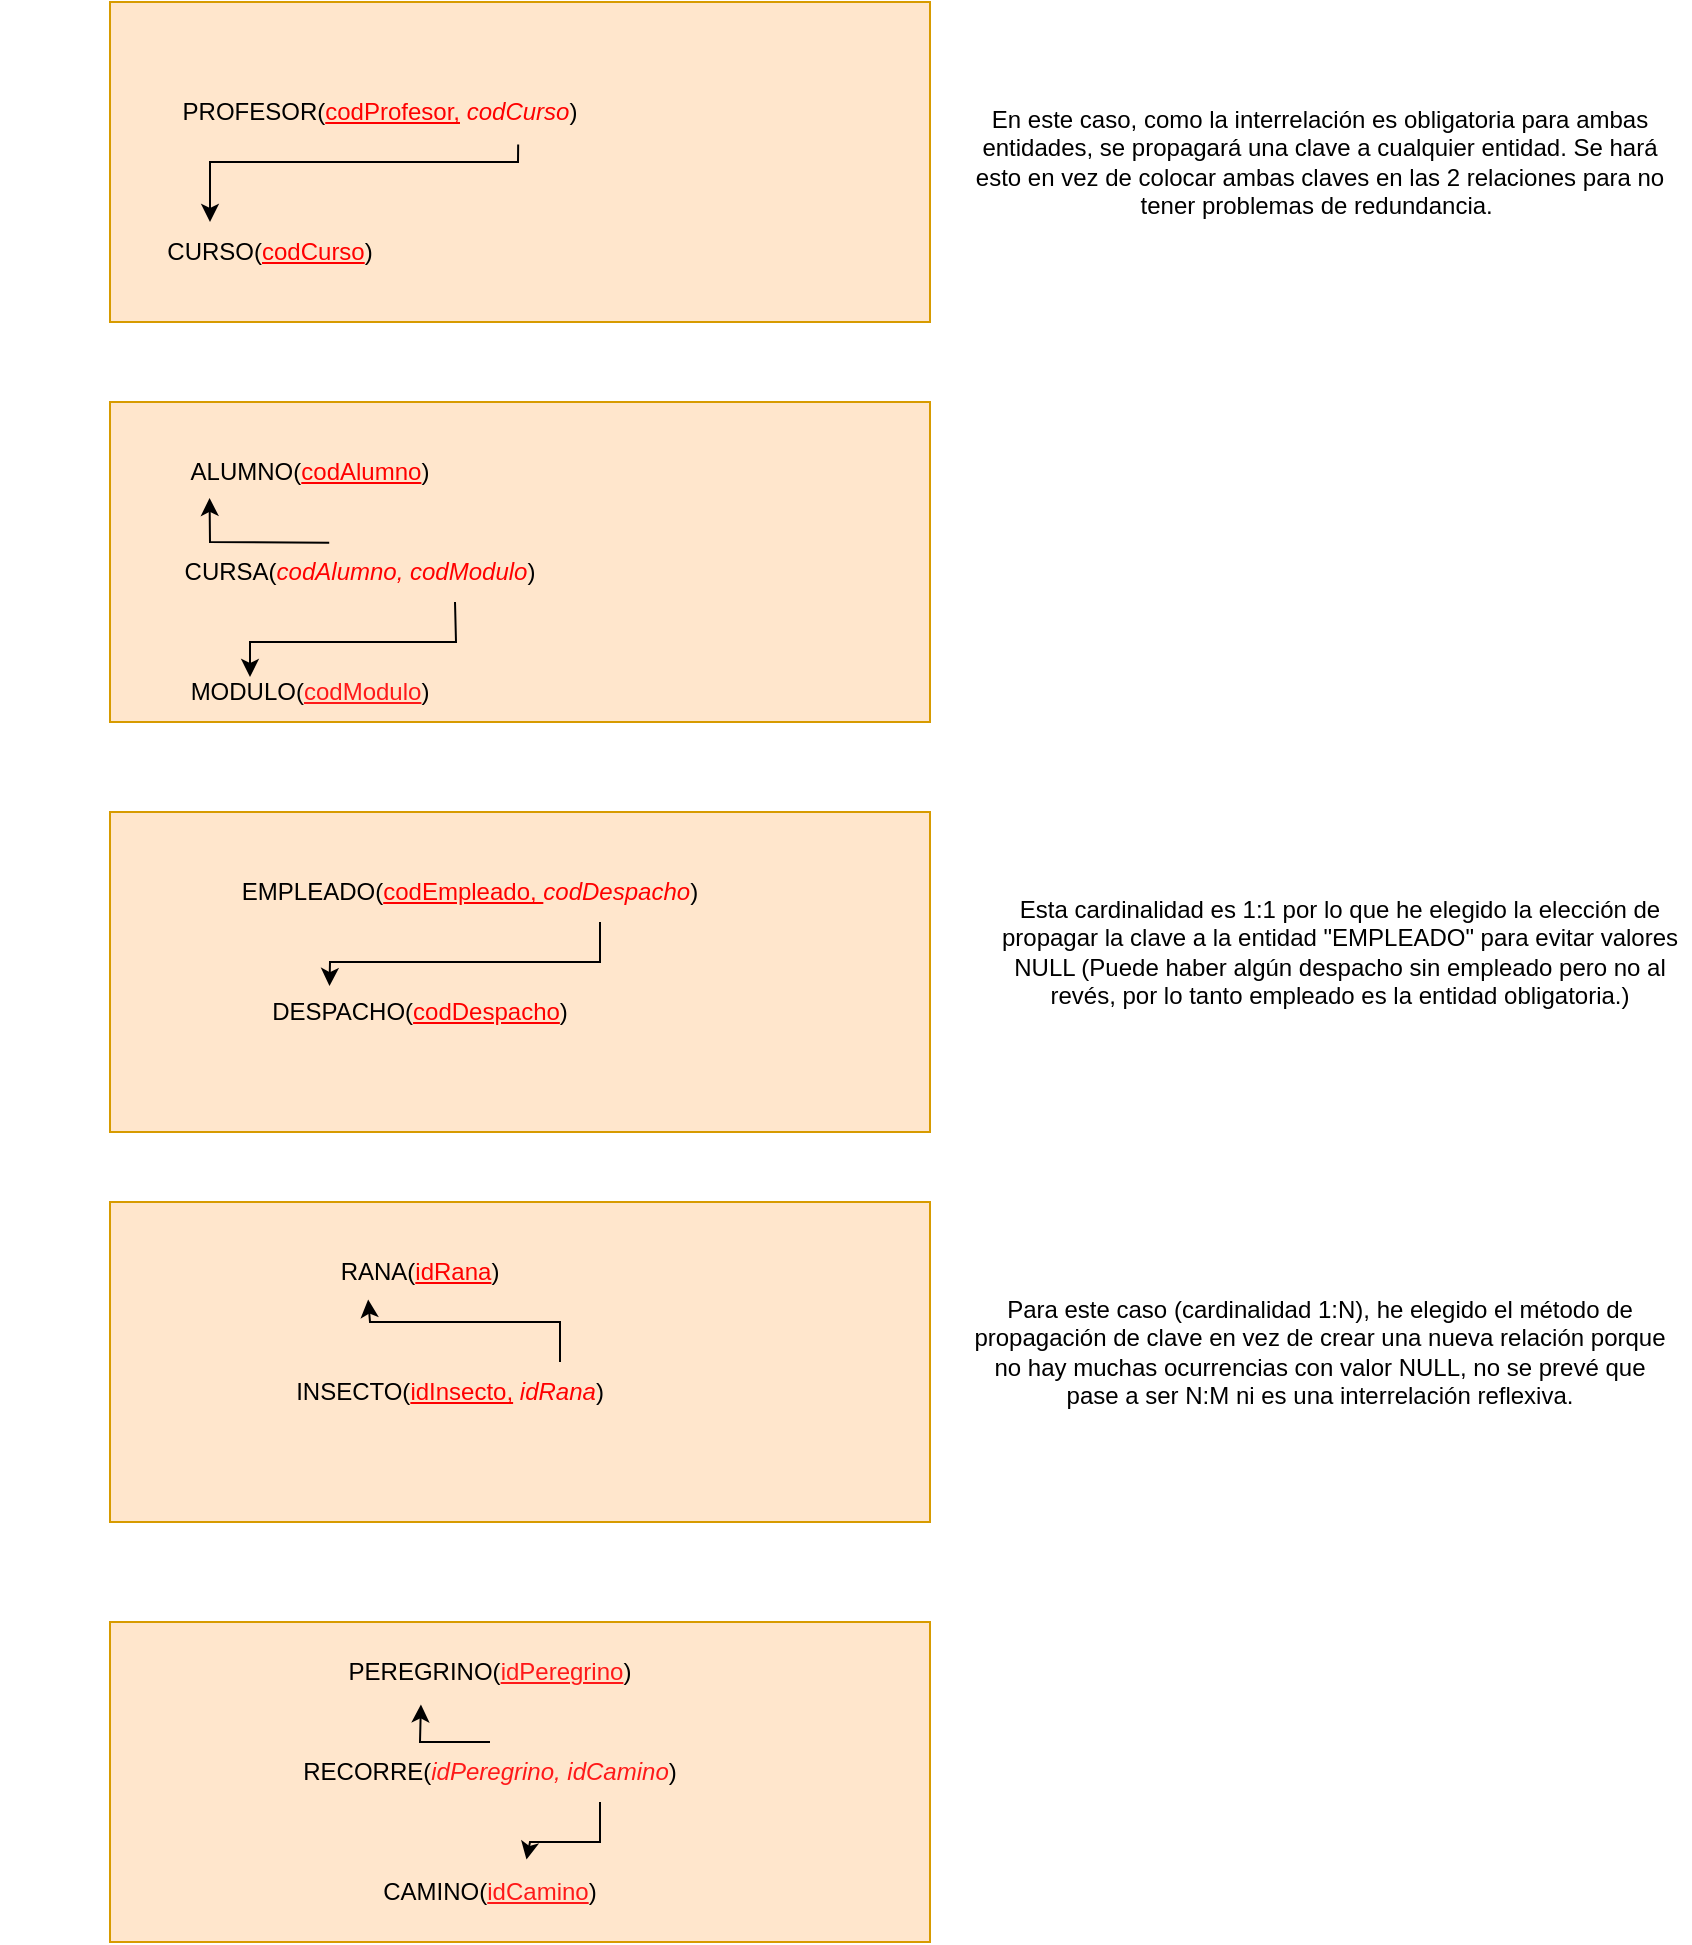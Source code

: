 <mxfile version="22.1.0" type="device">
  <diagram name="Página-1" id="968DlaEVARr_aiG5nSL3">
    <mxGraphModel dx="2117" dy="597" grid="1" gridSize="10" guides="1" tooltips="1" connect="1" arrows="1" fold="1" page="1" pageScale="1" pageWidth="827" pageHeight="1169" math="0" shadow="0">
      <root>
        <mxCell id="0" />
        <mxCell id="1" parent="0" />
        <mxCell id="DXzAuBaK7Yp7YgB7Ne8J-1" value="" style="rounded=0;whiteSpace=wrap;html=1;fillColor=#ffe6cc;strokeColor=#d79b00;" parent="1" vertex="1">
          <mxGeometry x="30" y="20" width="410" height="160" as="geometry" />
        </mxCell>
        <mxCell id="h4uUW1XpscnIHp1KI2hc-1" value="PROFESOR(&lt;font color=&quot;#ff0000&quot;&gt;&lt;u&gt;codProfesor,&lt;/u&gt; &lt;i style=&quot;&quot;&gt;codCurso&lt;/i&gt;&lt;/font&gt;)" style="text;html=1;strokeColor=none;fillColor=none;align=center;verticalAlign=middle;whiteSpace=wrap;rounded=0;" parent="1" vertex="1">
          <mxGeometry x="55" y="60" width="220" height="30" as="geometry" />
        </mxCell>
        <mxCell id="h4uUW1XpscnIHp1KI2hc-3" value="CURSO(&lt;font color=&quot;#ff0000&quot;&gt;&lt;u&gt;codCurso&lt;/u&gt;&lt;/font&gt;)" style="text;html=1;strokeColor=none;fillColor=none;align=center;verticalAlign=middle;whiteSpace=wrap;rounded=0;" parent="1" vertex="1">
          <mxGeometry x="80" y="130" width="60" height="30" as="geometry" />
        </mxCell>
        <mxCell id="h4uUW1XpscnIHp1KI2hc-8" value="" style="rounded=0;whiteSpace=wrap;html=1;fillColor=#ffe6cc;strokeColor=#d79b00;" parent="1" vertex="1">
          <mxGeometry x="30" y="220" width="410" height="160" as="geometry" />
        </mxCell>
        <mxCell id="h4uUW1XpscnIHp1KI2hc-9" value="ALUMNO(&lt;font color=&quot;#ff0000&quot;&gt;&lt;u&gt;codAlumno&lt;/u&gt;&lt;/font&gt;)" style="text;html=1;strokeColor=none;fillColor=none;align=center;verticalAlign=middle;whiteSpace=wrap;rounded=0;" parent="1" vertex="1">
          <mxGeometry x="-25" y="240" width="310" height="30" as="geometry" />
        </mxCell>
        <mxCell id="h4uUW1XpscnIHp1KI2hc-10" value="CURSA(&lt;font color=&quot;#ff0000&quot;&gt;&lt;i&gt;codAlumno, codModulo&lt;/i&gt;&lt;/font&gt;)" style="text;html=1;strokeColor=none;fillColor=none;align=center;verticalAlign=middle;whiteSpace=wrap;rounded=0;" parent="1" vertex="1">
          <mxGeometry x="60" y="290" width="190" height="30" as="geometry" />
        </mxCell>
        <mxCell id="h4uUW1XpscnIHp1KI2hc-11" value="En este caso, como la interrelación es obligatoria para ambas entidades, se propagará una clave a cualquier entidad. Se hará esto en vez de colocar ambas claves en las 2 relaciones para no tener problemas de redundancia.&amp;nbsp;" style="text;html=1;strokeColor=none;fillColor=none;align=center;verticalAlign=middle;whiteSpace=wrap;rounded=0;" parent="1" vertex="1">
          <mxGeometry x="460" y="85" width="350" height="30" as="geometry" />
        </mxCell>
        <mxCell id="UUTQB9R0SW_KmMfY996y-2" value="MODULO(&lt;font color=&quot;#ff1919&quot;&gt;&lt;u&gt;codModulo&lt;/u&gt;&lt;/font&gt;)" style="text;html=1;strokeColor=none;fillColor=none;align=center;verticalAlign=middle;whiteSpace=wrap;rounded=0;" parent="1" vertex="1">
          <mxGeometry x="100" y="350" width="60" height="30" as="geometry" />
        </mxCell>
        <mxCell id="UUTQB9R0SW_KmMfY996y-6" value="" style="rounded=0;whiteSpace=wrap;html=1;fillColor=#ffe6cc;strokeColor=#d79b00;" parent="1" vertex="1">
          <mxGeometry x="30" y="425" width="410" height="160" as="geometry" />
        </mxCell>
        <mxCell id="UUTQB9R0SW_KmMfY996y-7" value="EMPLEADO(&lt;font color=&quot;#ff0000&quot;&gt;&lt;u&gt;codEmpleado, &lt;/u&gt;&lt;i style=&quot;&quot;&gt;codDespacho&lt;/i&gt;&lt;/font&gt;)" style="text;html=1;strokeColor=none;fillColor=none;align=center;verticalAlign=middle;whiteSpace=wrap;rounded=0;" parent="1" vertex="1">
          <mxGeometry x="80" y="450" width="260" height="30" as="geometry" />
        </mxCell>
        <mxCell id="UUTQB9R0SW_KmMfY996y-8" value="DESPACHO(&lt;font color=&quot;#ff0000&quot;&gt;&lt;u&gt;codDespacho&lt;/u&gt;&lt;/font&gt;)" style="text;html=1;strokeColor=none;fillColor=none;align=center;verticalAlign=middle;whiteSpace=wrap;rounded=0;" parent="1" vertex="1">
          <mxGeometry x="60" y="510" width="250" height="30" as="geometry" />
        </mxCell>
        <mxCell id="UUTQB9R0SW_KmMfY996y-10" value="Esta cardinalidad es 1:1 por lo que he elegido la elección de propagar la clave a la entidad &quot;EMPLEADO&quot; para evitar valores NULL (Puede haber algún despacho sin empleado pero no al revés, por lo tanto empleado es la entidad obligatoria.)" style="text;html=1;strokeColor=none;fillColor=none;align=center;verticalAlign=middle;whiteSpace=wrap;rounded=0;" parent="1" vertex="1">
          <mxGeometry x="470" y="480" width="350" height="30" as="geometry" />
        </mxCell>
        <mxCell id="UUTQB9R0SW_KmMfY996y-11" value="" style="rounded=0;whiteSpace=wrap;html=1;fillColor=#ffe6cc;strokeColor=#d79b00;" parent="1" vertex="1">
          <mxGeometry x="30" y="620" width="410" height="160" as="geometry" />
        </mxCell>
        <mxCell id="UUTQB9R0SW_KmMfY996y-12" value="RANA(&lt;font color=&quot;#ff0000&quot;&gt;&lt;u&gt;idRana&lt;/u&gt;&lt;/font&gt;)" style="text;html=1;strokeColor=none;fillColor=none;align=center;verticalAlign=middle;whiteSpace=wrap;rounded=0;" parent="1" vertex="1">
          <mxGeometry x="50" y="640" width="270" height="30" as="geometry" />
        </mxCell>
        <mxCell id="UUTQB9R0SW_KmMfY996y-13" value="INSECTO(&lt;font color=&quot;#ff0000&quot;&gt;&lt;u&gt;idInsecto,&lt;/u&gt;&lt;i style=&quot;&quot;&gt; idRana&lt;/i&gt;&lt;/font&gt;)" style="text;html=1;strokeColor=none;fillColor=none;align=center;verticalAlign=middle;whiteSpace=wrap;rounded=0;" parent="1" vertex="1">
          <mxGeometry x="90" y="700" width="220" height="30" as="geometry" />
        </mxCell>
        <mxCell id="UUTQB9R0SW_KmMfY996y-14" value="Para este caso (cardinalidad 1:N), he elegido el método de propagación de clave en vez de crear una nueva relación porque no hay muchas ocurrencias con valor NULL, no se prevé que pase a ser N:M ni es una interrelación reflexiva." style="text;html=1;strokeColor=none;fillColor=none;align=center;verticalAlign=middle;whiteSpace=wrap;rounded=0;" parent="1" vertex="1">
          <mxGeometry x="460" y="680" width="350" height="30" as="geometry" />
        </mxCell>
        <mxCell id="UUTQB9R0SW_KmMfY996y-15" value="" style="rounded=0;whiteSpace=wrap;html=1;fillColor=#ffe6cc;strokeColor=#d79b00;" parent="1" vertex="1">
          <mxGeometry x="30" y="830" width="410" height="160" as="geometry" />
        </mxCell>
        <mxCell id="UUTQB9R0SW_KmMfY996y-16" value="PEREGRINO(&lt;font color=&quot;#ff1919&quot;&gt;&lt;u&gt;idPeregrino&lt;/u&gt;&lt;/font&gt;)" style="text;html=1;strokeColor=none;fillColor=none;align=center;verticalAlign=middle;whiteSpace=wrap;rounded=0;" parent="1" vertex="1">
          <mxGeometry x="110" y="840" width="220" height="30" as="geometry" />
        </mxCell>
        <mxCell id="UUTQB9R0SW_KmMfY996y-17" value="RECORRE(&lt;font color=&quot;#ff1919&quot;&gt;&lt;i style=&quot;&quot;&gt;idPeregrino, idCamino&lt;/i&gt;&lt;/font&gt;)" style="text;html=1;strokeColor=none;fillColor=none;align=center;verticalAlign=middle;whiteSpace=wrap;rounded=0;" parent="1" vertex="1">
          <mxGeometry x="110" y="890" width="220" height="30" as="geometry" />
        </mxCell>
        <mxCell id="UUTQB9R0SW_KmMfY996y-18" value="CAMINO(&lt;font color=&quot;#ff1919&quot;&gt;&lt;u&gt;idCamino&lt;/u&gt;&lt;/font&gt;)" style="text;html=1;strokeColor=none;fillColor=none;align=center;verticalAlign=middle;whiteSpace=wrap;rounded=0;" parent="1" vertex="1">
          <mxGeometry x="110" y="950" width="220" height="30" as="geometry" />
        </mxCell>
        <mxCell id="UUTQB9R0SW_KmMfY996y-19" value="" style="endArrow=classic;html=1;rounded=0;" parent="1" source="UUTQB9R0SW_KmMfY996y-11" edge="1">
          <mxGeometry width="50" height="50" relative="1" as="geometry">
            <mxPoint x="390" y="800" as="sourcePoint" />
            <mxPoint x="440" y="750" as="targetPoint" />
          </mxGeometry>
        </mxCell>
        <mxCell id="gAN25m0yJiHmK33N9cMg-1" value="" style="endArrow=classic;html=1;rounded=0;exitX=0.814;exitY=1.04;exitDx=0;exitDy=0;exitPerimeter=0;entryX=0;entryY=0;entryDx=0;entryDy=0;" edge="1" parent="1" source="h4uUW1XpscnIHp1KI2hc-1" target="h4uUW1XpscnIHp1KI2hc-3">
          <mxGeometry width="50" height="50" relative="1" as="geometry">
            <mxPoint x="390" y="180" as="sourcePoint" />
            <mxPoint x="440" y="130" as="targetPoint" />
            <Array as="points">
              <mxPoint x="234" y="100" />
              <mxPoint x="80" y="100" />
            </Array>
          </mxGeometry>
        </mxCell>
        <mxCell id="gAN25m0yJiHmK33N9cMg-2" value="" style="endArrow=classic;html=1;rounded=0;exitX=0.419;exitY=0.013;exitDx=0;exitDy=0;exitPerimeter=0;entryX=0.338;entryY=0.933;entryDx=0;entryDy=0;entryPerimeter=0;" edge="1" parent="1" source="h4uUW1XpscnIHp1KI2hc-10" target="h4uUW1XpscnIHp1KI2hc-9">
          <mxGeometry width="50" height="50" relative="1" as="geometry">
            <mxPoint x="390" y="340" as="sourcePoint" />
            <mxPoint x="440" y="290" as="targetPoint" />
            <Array as="points">
              <mxPoint x="80" y="290" />
            </Array>
          </mxGeometry>
        </mxCell>
        <mxCell id="gAN25m0yJiHmK33N9cMg-3" value="" style="endArrow=classic;html=1;rounded=0;exitX=0.75;exitY=1;exitDx=0;exitDy=0;entryX=0;entryY=0.25;entryDx=0;entryDy=0;" edge="1" parent="1" source="h4uUW1XpscnIHp1KI2hc-10" target="UUTQB9R0SW_KmMfY996y-2">
          <mxGeometry width="50" height="50" relative="1" as="geometry">
            <mxPoint x="390" y="340" as="sourcePoint" />
            <mxPoint x="440" y="290" as="targetPoint" />
            <Array as="points">
              <mxPoint x="203" y="340" />
              <mxPoint x="100" y="340" />
            </Array>
          </mxGeometry>
        </mxCell>
        <mxCell id="gAN25m0yJiHmK33N9cMg-4" value="" style="endArrow=classic;html=1;rounded=0;exitX=0.75;exitY=1;exitDx=0;exitDy=0;entryX=0.319;entryY=0.067;entryDx=0;entryDy=0;entryPerimeter=0;" edge="1" parent="1" source="UUTQB9R0SW_KmMfY996y-7" target="UUTQB9R0SW_KmMfY996y-8">
          <mxGeometry width="50" height="50" relative="1" as="geometry">
            <mxPoint x="390" y="500" as="sourcePoint" />
            <mxPoint x="440" y="450" as="targetPoint" />
            <Array as="points">
              <mxPoint x="275" y="500" />
              <mxPoint x="140" y="500" />
            </Array>
          </mxGeometry>
        </mxCell>
        <mxCell id="gAN25m0yJiHmK33N9cMg-5" value="" style="endArrow=classic;html=1;rounded=0;exitX=0.75;exitY=0;exitDx=0;exitDy=0;entryX=0.404;entryY=0.96;entryDx=0;entryDy=0;entryPerimeter=0;" edge="1" parent="1" source="UUTQB9R0SW_KmMfY996y-13" target="UUTQB9R0SW_KmMfY996y-12">
          <mxGeometry width="50" height="50" relative="1" as="geometry">
            <mxPoint x="390" y="580" as="sourcePoint" />
            <mxPoint x="440" y="530" as="targetPoint" />
            <Array as="points">
              <mxPoint x="255" y="680" />
              <mxPoint x="160" y="680" />
            </Array>
          </mxGeometry>
        </mxCell>
        <mxCell id="gAN25m0yJiHmK33N9cMg-6" value="" style="endArrow=classic;html=1;rounded=0;exitX=0.5;exitY=0;exitDx=0;exitDy=0;entryX=0.343;entryY=1.04;entryDx=0;entryDy=0;entryPerimeter=0;" edge="1" parent="1" source="UUTQB9R0SW_KmMfY996y-17" target="UUTQB9R0SW_KmMfY996y-16">
          <mxGeometry width="50" height="50" relative="1" as="geometry">
            <mxPoint x="390" y="900" as="sourcePoint" />
            <mxPoint x="440" y="850" as="targetPoint" />
            <Array as="points">
              <mxPoint x="185" y="890" />
            </Array>
          </mxGeometry>
        </mxCell>
        <mxCell id="gAN25m0yJiHmK33N9cMg-8" value="" style="endArrow=classic;html=1;rounded=0;exitX=0.75;exitY=1;exitDx=0;exitDy=0;entryX=0.583;entryY=-0.04;entryDx=0;entryDy=0;entryPerimeter=0;" edge="1" parent="1" source="UUTQB9R0SW_KmMfY996y-17" target="UUTQB9R0SW_KmMfY996y-18">
          <mxGeometry width="50" height="50" relative="1" as="geometry">
            <mxPoint x="390" y="900" as="sourcePoint" />
            <mxPoint x="250" y="950" as="targetPoint" />
            <Array as="points">
              <mxPoint x="275" y="940" />
              <mxPoint x="240" y="940" />
            </Array>
          </mxGeometry>
        </mxCell>
      </root>
    </mxGraphModel>
  </diagram>
</mxfile>
